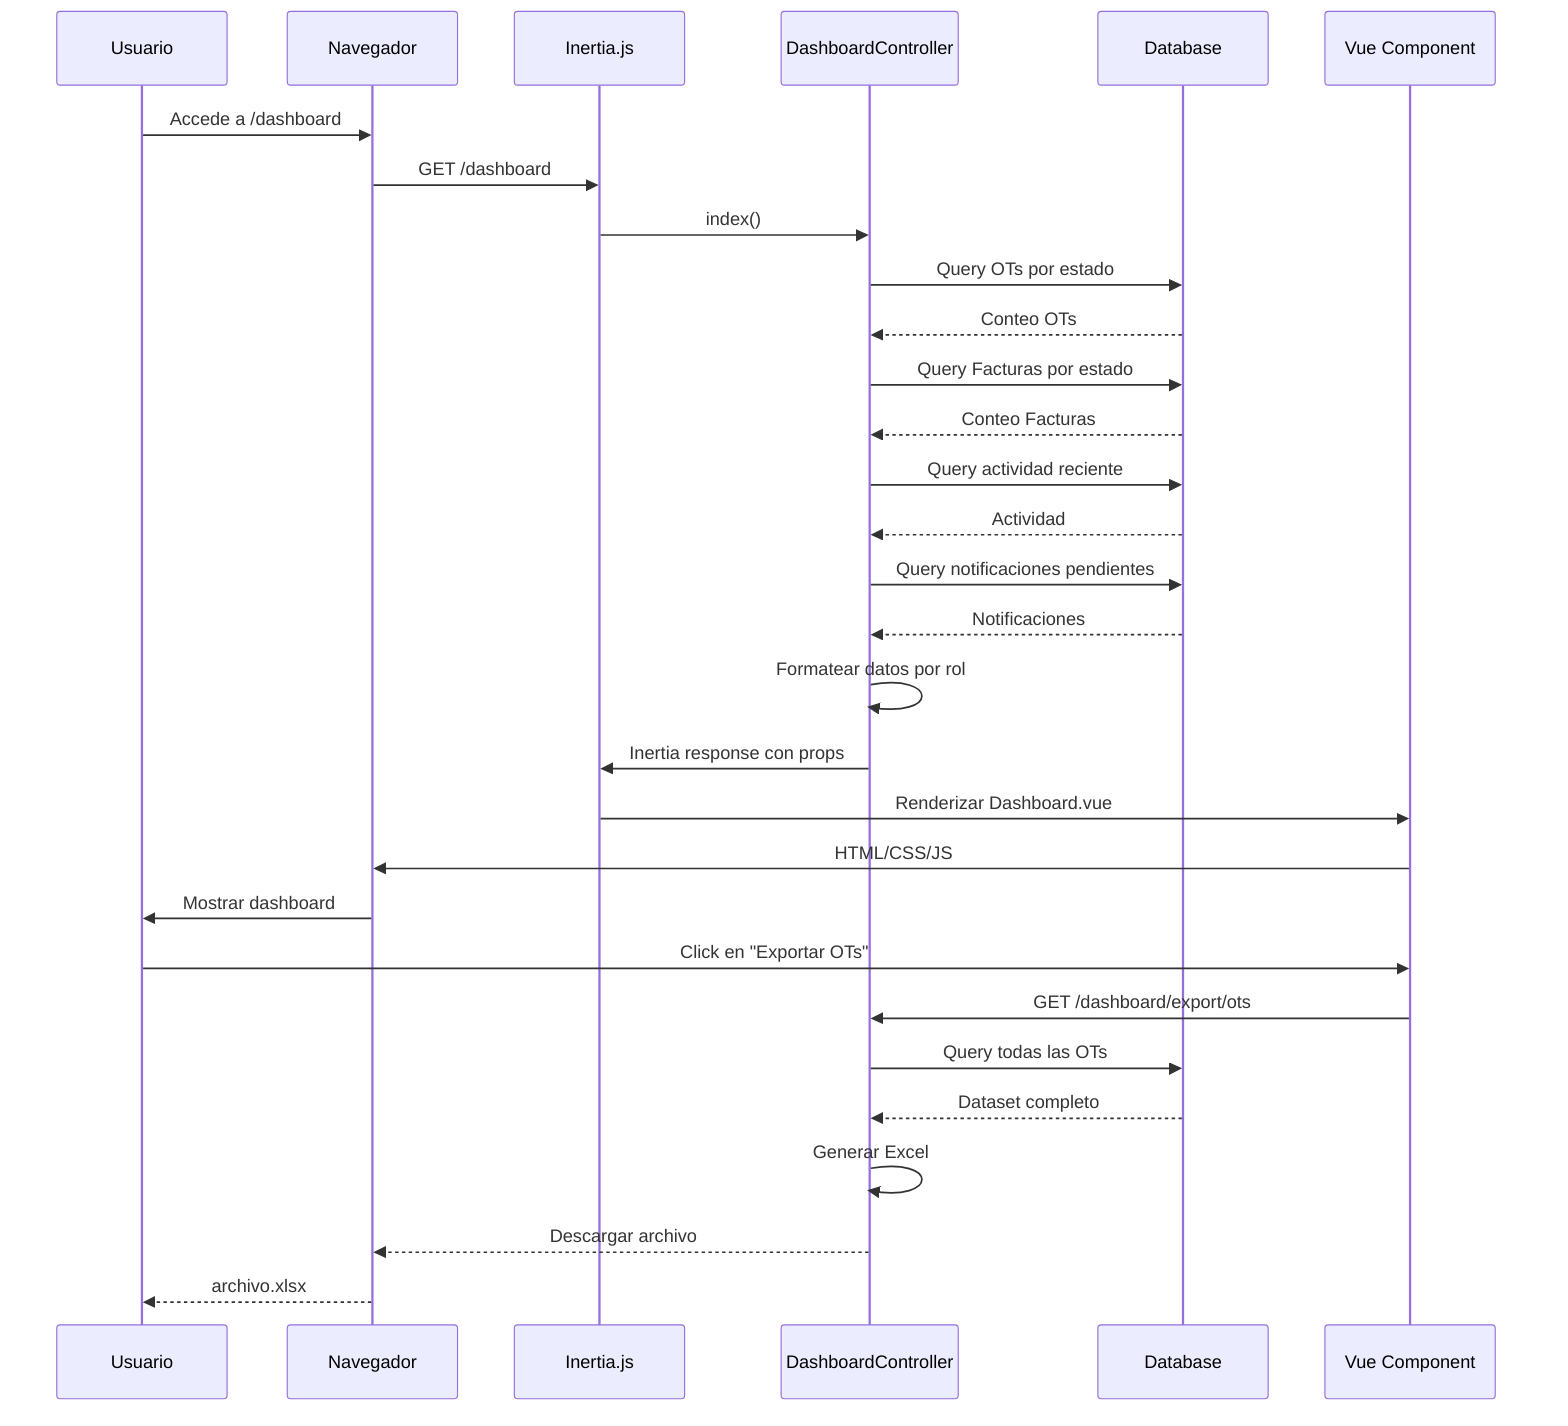 ﻿sequenceDiagram
    participant User as Usuario
    participant Browser as Navegador
    participant Inertia as Inertia.js
    participant Controller as DashboardController
    participant DB as Database
    participant View as Vue Component

    User->>Browser: Accede a /dashboard
    Browser->>Inertia: GET /dashboard
    Inertia->>Controller: index()
    
    Controller->>DB: Query OTs por estado
    DB-->>Controller: Conteo OTs
    
    Controller->>DB: Query Facturas por estado
    DB-->>Controller: Conteo Facturas
    
    Controller->>DB: Query actividad reciente
    DB-->>Controller: Actividad
    
    Controller->>DB: Query notificaciones pendientes
    DB-->>Controller: Notificaciones
    
    Controller->>Controller: Formatear datos por rol
    Controller->>Inertia: Inertia response con props
    Inertia->>View: Renderizar Dashboard.vue
    View->>Browser: HTML/CSS/JS
    Browser->>User: Mostrar dashboard
    
    User->>View: Click en "Exportar OTs"
    View->>Controller: GET /dashboard/export/ots
    Controller->>DB: Query todas las OTs
    DB-->>Controller: Dataset completo
    Controller->>Controller: Generar Excel
    Controller-->>Browser: Descargar archivo
    Browser-->>User: archivo.xlsx